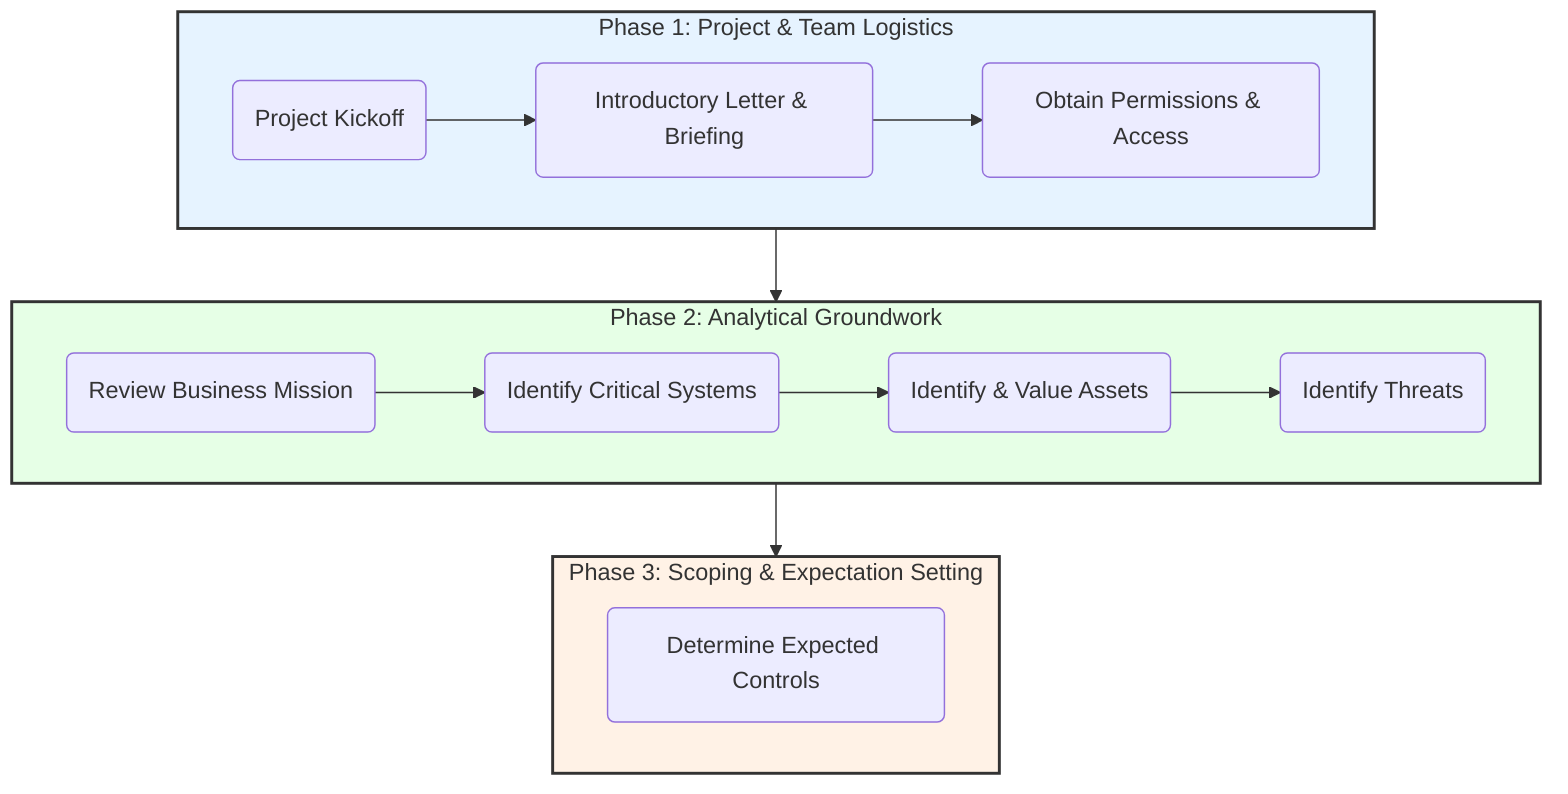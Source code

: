 graph TD
    subgraph A[Phase 1: Project & Team Logistics]
        A1(Project Kickoff) --> A2(Introductory Letter & Briefing);
        A2 --> A3(Obtain Permissions & Access);
    end

    subgraph B[Phase 2: Analytical Groundwork]
        B1(Review Business Mission) --> B2(Identify Critical Systems);
        B2 --> B3(Identify & Value Assets);
        B3 --> B4(Identify Threats);
    end
    
    subgraph C[Phase 3: Scoping & Expectation Setting]
        C1(Determine Expected Controls);
    end

    A --> B;
    B --> C;

    style A fill:#e6f3ff,stroke:#333,stroke-width:2px
    style B fill:#e6ffe6,stroke:#333,stroke-width:2px
    style C fill:#fff2e6,stroke:#333,stroke-width:2px